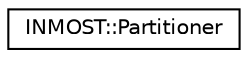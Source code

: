 digraph "Graphical Class Hierarchy"
{
  edge [fontname="Helvetica",fontsize="10",labelfontname="Helvetica",labelfontsize="10"];
  node [fontname="Helvetica",fontsize="10",shape=record];
  rankdir="LR";
  Node1 [label="INMOST::Partitioner",height=0.2,width=0.4,color="black", fillcolor="white", style="filled",URL="$classINMOST_1_1Partitioner.html",tooltip="Main class to modify or improve the mesh distribution for better load balancing. "];
}

